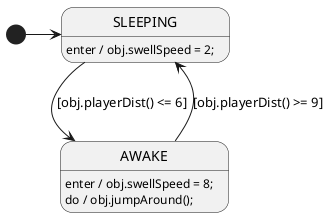 @startuml Enemy1Sm

' //////////////////////// STATE ORGANIZATION ///////////////////////
' Note: StateSmith treats state names and events as case insensitive.
' More info: https://github.com/StateSmith/StateSmith/wiki/PlantUML

state SLEEPING
state AWAKE
' state HUNTING

[*] -> SLEEPING


' ///////////////////////// STATE HANDLERS /////////////////////////
' Syntax: https://github.com/StateSmith/StateSmith/wiki/Behaviors

SLEEPING: enter / obj.swellSpeed = 2;
SLEEPING --> AWAKE: [obj.playerDist() <= 6]

AWAKE: enter / obj.swellSpeed = 8;
AWAKE: do / obj.jumpAround();
AWAKE --> SLEEPING: [obj.playerDist() >= 9]
' AWAKE --> JUMPING: [obj.playerDist() <= 4]


' //////////////////////// StateSmith config ////////////////////////
' The below special comment block sets the StateSmith configuration.
' More info: https://github.com/StateSmith/StateSmith/issues/335

/'! $CONFIG : toml
[SmRunnerSettings]
transpilerId = "JavaScript"

[RenderConfig]
AutoExpandedVars = """
    obj: null, // need to set this to instance of Enemy1 before calling start()
    """
'/
@enduml
